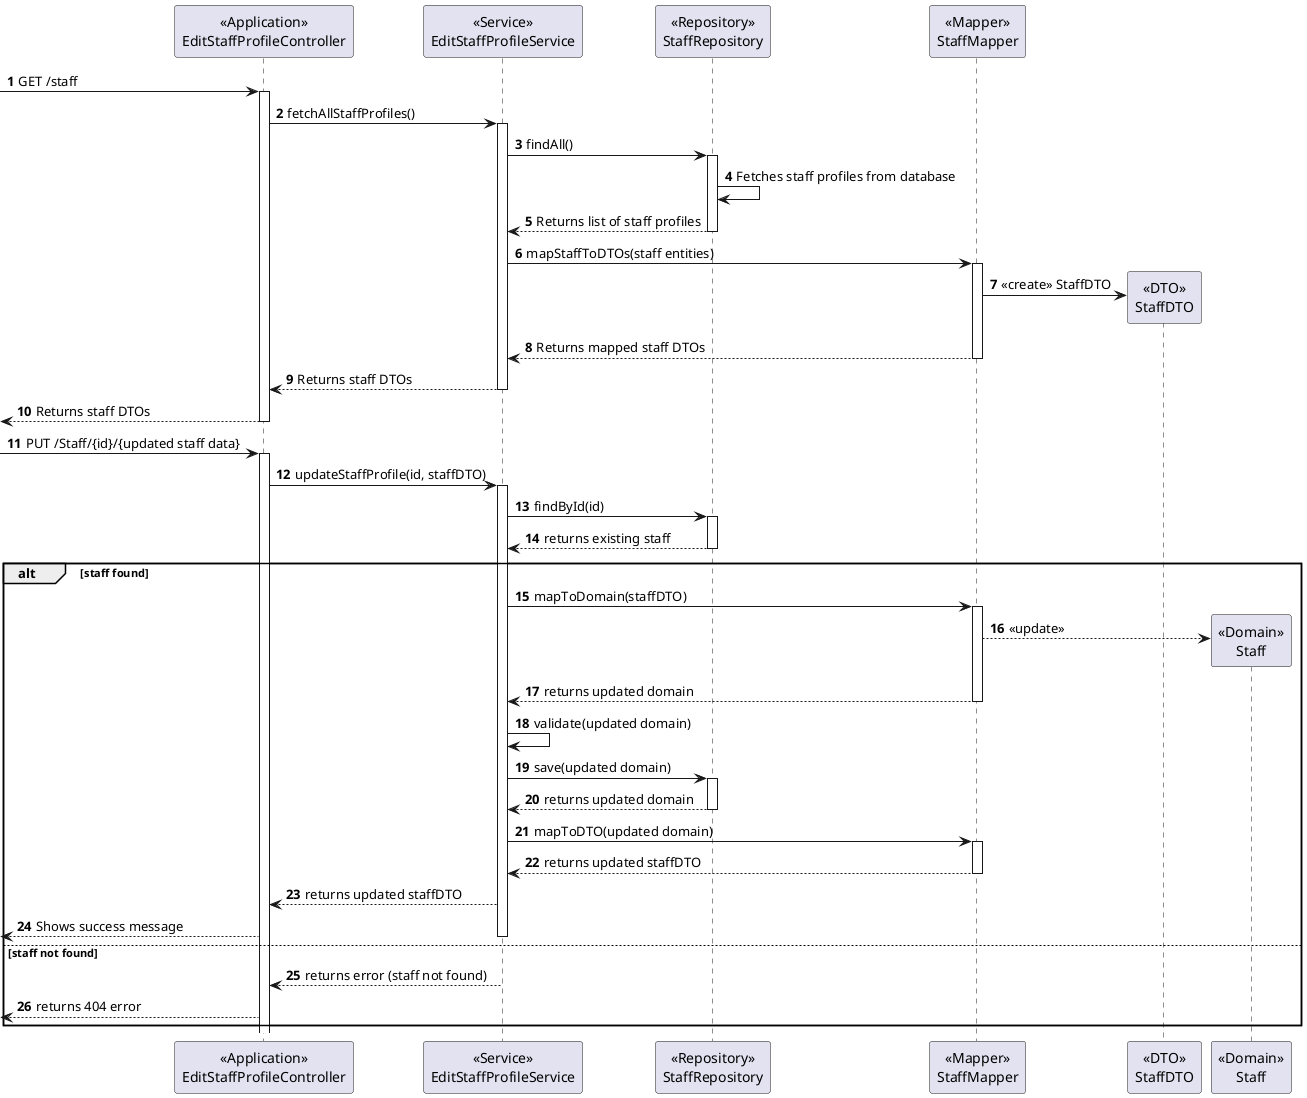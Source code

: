 ﻿@startuml
'https://plantuml.com/sequence-diagram

autonumber
participant "<<Application>>\nEditStaffProfileController" as ctrl
participant "<<Service>>\nEditStaffProfileService" as srv
participant "<<Repository>>\nStaffRepository" as repo
participant "<<Mapper>>\nStaffMapper" as mapper
participant "<<DTO>>\nStaffDTO" as dto
participant "<<Domain>>\nStaff" as staff



-> ctrl:GET /staff
activate ctrl
ctrl -> srv: fetchAllStaffProfiles()
activate srv
srv -> repo: findAll()
activate repo
repo -> repo: Fetches staff profiles from database
repo --> srv: Returns list of staff profiles
deactivate repo
srv -> mapper: mapStaffToDTOs(staff entities)
activate mapper
mapper -> dto**: <<create>> StaffDTO
mapper --> srv: Returns mapped staff DTOs
deactivate mapper
srv --> ctrl: Returns staff DTOs
deactivate srv
<-- ctrl  : Returns staff DTOs
deactivate ctrl
-> ctrl: PUT /Staff/{id}/{updated staff data}
activate ctrl
ctrl -> srv: updateStaffProfile(id, staffDTO)
activate srv
srv -> repo: findById(id)
activate repo
repo --> srv: returns existing staff
deactivate repo
alt staff found
    srv -> mapper: mapToDomain(staffDTO)
    activate mapper
    mapper --> staff** : <<update>>
    mapper --> srv : returns updated domain
    deactivate mapper
    srv -> srv: validate(updated domain)
    srv -> repo: save(updated domain)
    activate repo
    repo --> srv : returns updated domain
    deactivate repo
    srv -> mapper: mapToDTO(updated domain)
    activate mapper
    mapper --> srv : returns updated staffDTO
    deactivate mapper
    srv --> ctrl : returns updated staffDTO
  <-- ctrl : Shows success message
    deactivate srv
else staff not found
    srv --> ctrl : returns error (staff not found)
    deactivate srv
    <-- ctrl : returns 404 error
end

@enduml